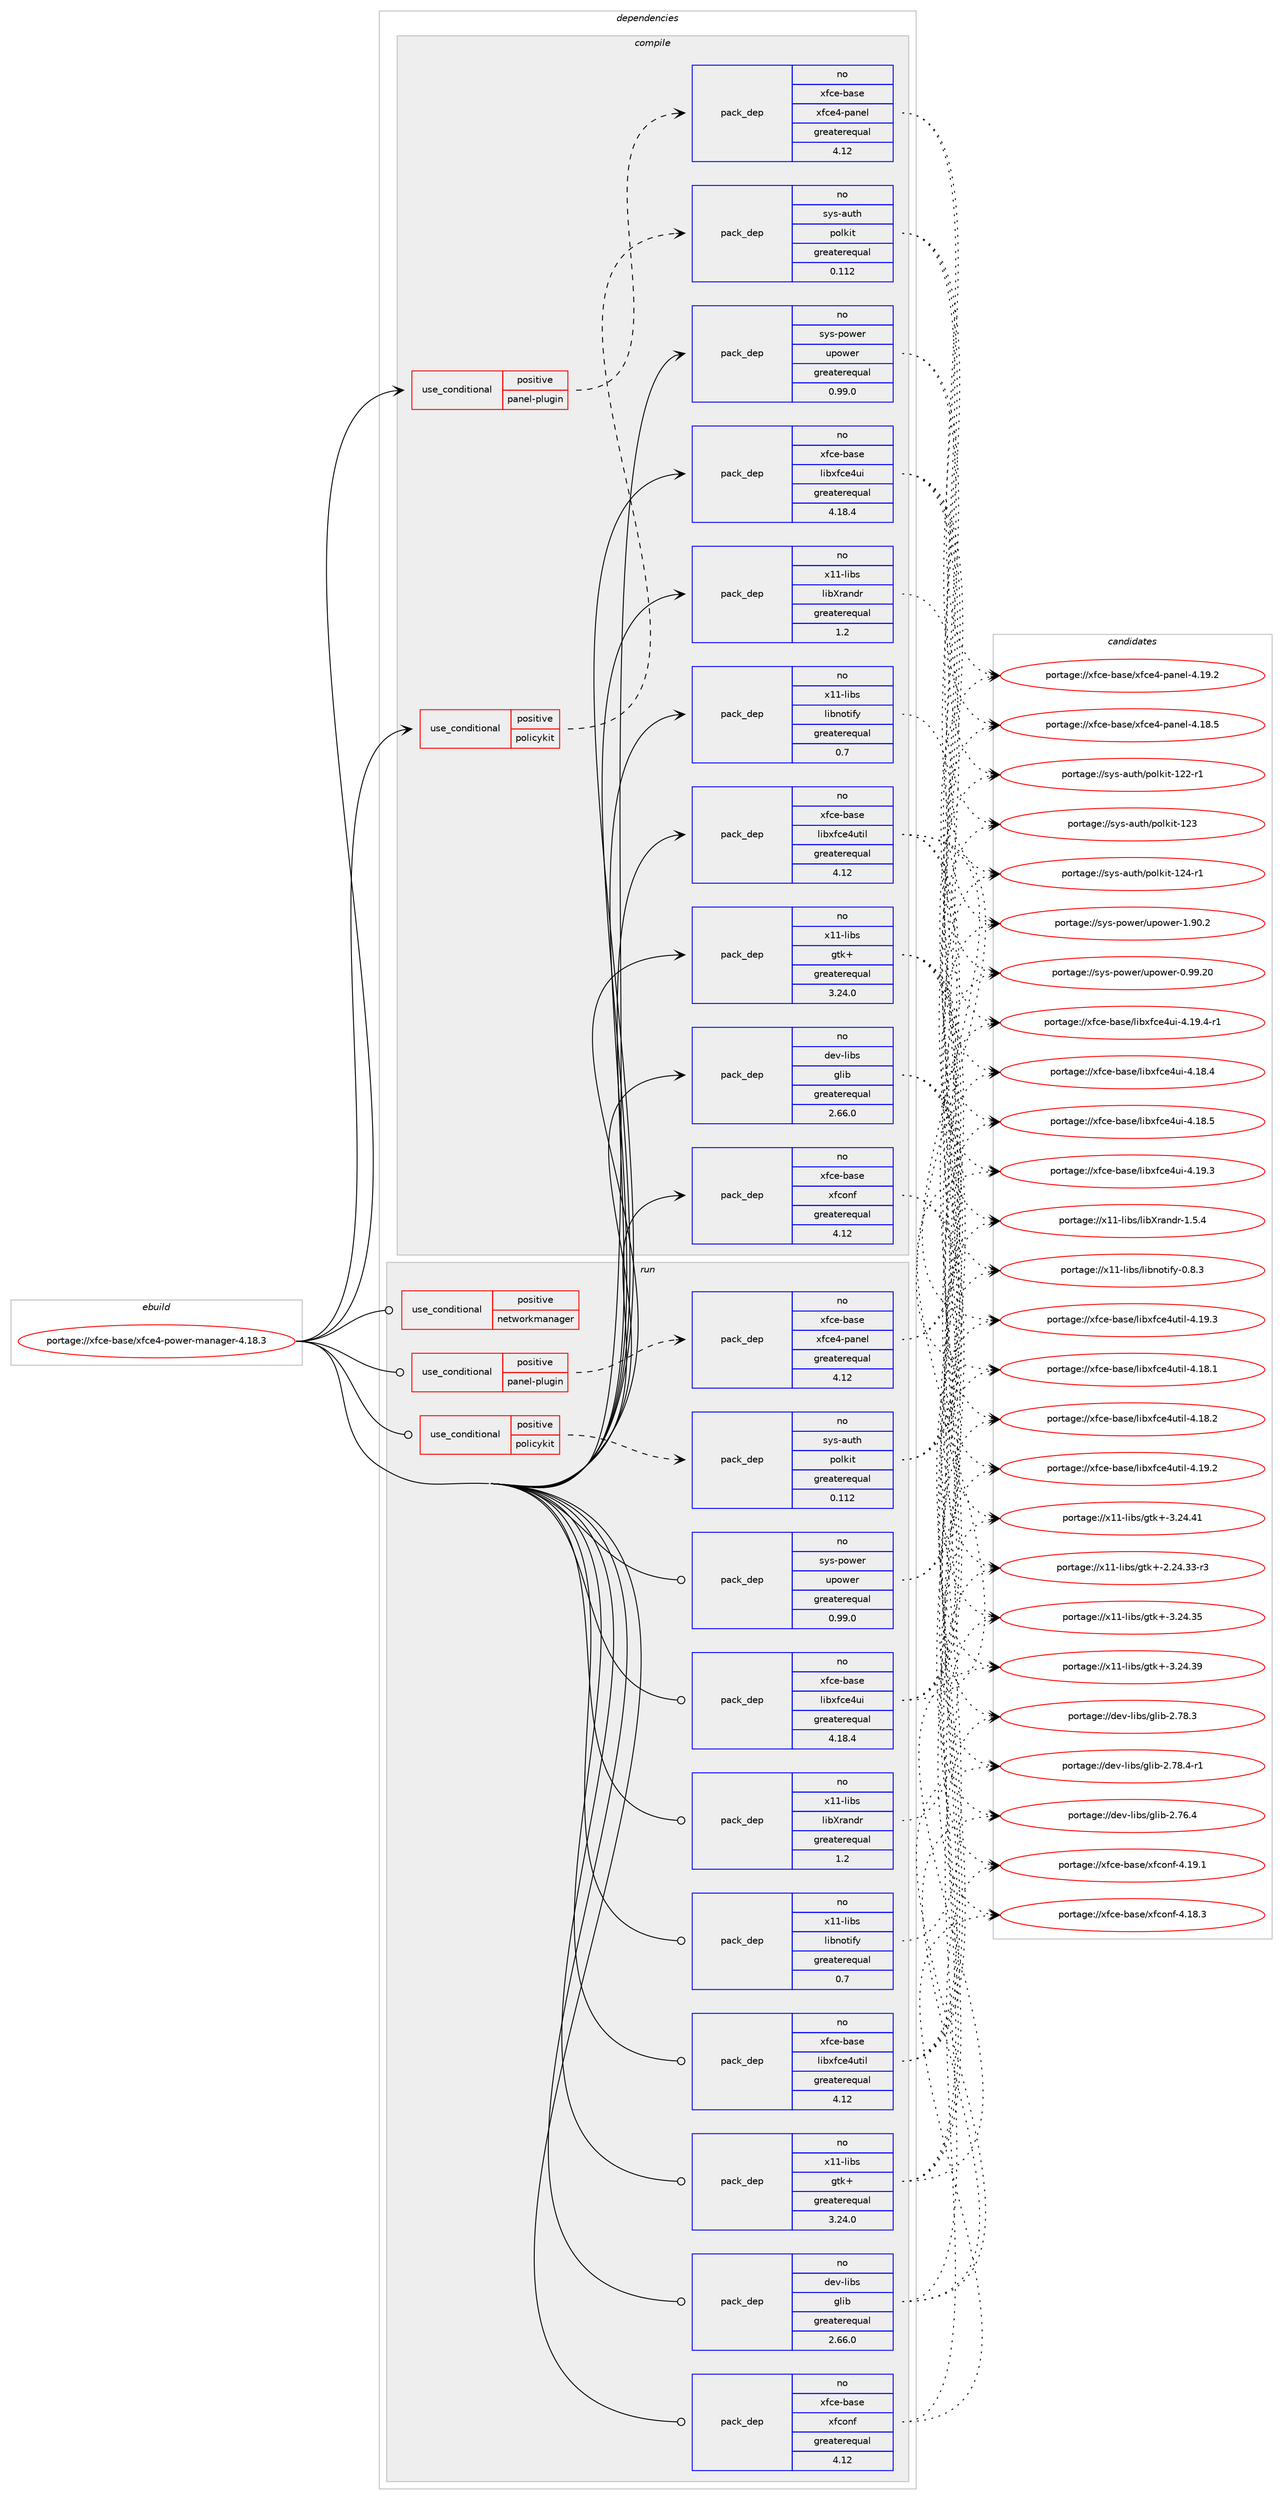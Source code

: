 digraph prolog {

# *************
# Graph options
# *************

newrank=true;
concentrate=true;
compound=true;
graph [rankdir=LR,fontname=Helvetica,fontsize=10,ranksep=1.5];#, ranksep=2.5, nodesep=0.2];
edge  [arrowhead=vee];
node  [fontname=Helvetica,fontsize=10];

# **********
# The ebuild
# **********

subgraph cluster_leftcol {
color=gray;
rank=same;
label=<<i>ebuild</i>>;
id [label="portage://xfce-base/xfce4-power-manager-4.18.3", color=red, width=4, href="../xfce-base/xfce4-power-manager-4.18.3.svg"];
}

# ****************
# The dependencies
# ****************

subgraph cluster_midcol {
color=gray;
label=<<i>dependencies</i>>;
subgraph cluster_compile {
fillcolor="#eeeeee";
style=filled;
label=<<i>compile</i>>;
subgraph cond17311 {
dependency26661 [label=<<TABLE BORDER="0" CELLBORDER="1" CELLSPACING="0" CELLPADDING="4"><TR><TD ROWSPAN="3" CELLPADDING="10">use_conditional</TD></TR><TR><TD>positive</TD></TR><TR><TD>panel-plugin</TD></TR></TABLE>>, shape=none, color=red];
subgraph pack9030 {
dependency26662 [label=<<TABLE BORDER="0" CELLBORDER="1" CELLSPACING="0" CELLPADDING="4" WIDTH="220"><TR><TD ROWSPAN="6" CELLPADDING="30">pack_dep</TD></TR><TR><TD WIDTH="110">no</TD></TR><TR><TD>xfce-base</TD></TR><TR><TD>xfce4-panel</TD></TR><TR><TD>greaterequal</TD></TR><TR><TD>4.12</TD></TR></TABLE>>, shape=none, color=blue];
}
dependency26661:e -> dependency26662:w [weight=20,style="dashed",arrowhead="vee"];
}
id:e -> dependency26661:w [weight=20,style="solid",arrowhead="vee"];
subgraph cond17312 {
dependency26663 [label=<<TABLE BORDER="0" CELLBORDER="1" CELLSPACING="0" CELLPADDING="4"><TR><TD ROWSPAN="3" CELLPADDING="10">use_conditional</TD></TR><TR><TD>positive</TD></TR><TR><TD>policykit</TD></TR></TABLE>>, shape=none, color=red];
subgraph pack9031 {
dependency26664 [label=<<TABLE BORDER="0" CELLBORDER="1" CELLSPACING="0" CELLPADDING="4" WIDTH="220"><TR><TD ROWSPAN="6" CELLPADDING="30">pack_dep</TD></TR><TR><TD WIDTH="110">no</TD></TR><TR><TD>sys-auth</TD></TR><TR><TD>polkit</TD></TR><TR><TD>greaterequal</TD></TR><TR><TD>0.112</TD></TR></TABLE>>, shape=none, color=blue];
}
dependency26663:e -> dependency26664:w [weight=20,style="dashed",arrowhead="vee"];
}
id:e -> dependency26663:w [weight=20,style="solid",arrowhead="vee"];
subgraph pack9032 {
dependency26665 [label=<<TABLE BORDER="0" CELLBORDER="1" CELLSPACING="0" CELLPADDING="4" WIDTH="220"><TR><TD ROWSPAN="6" CELLPADDING="30">pack_dep</TD></TR><TR><TD WIDTH="110">no</TD></TR><TR><TD>dev-libs</TD></TR><TR><TD>glib</TD></TR><TR><TD>greaterequal</TD></TR><TR><TD>2.66.0</TD></TR></TABLE>>, shape=none, color=blue];
}
id:e -> dependency26665:w [weight=20,style="solid",arrowhead="vee"];
subgraph pack9033 {
dependency26666 [label=<<TABLE BORDER="0" CELLBORDER="1" CELLSPACING="0" CELLPADDING="4" WIDTH="220"><TR><TD ROWSPAN="6" CELLPADDING="30">pack_dep</TD></TR><TR><TD WIDTH="110">no</TD></TR><TR><TD>sys-power</TD></TR><TR><TD>upower</TD></TR><TR><TD>greaterequal</TD></TR><TR><TD>0.99.0</TD></TR></TABLE>>, shape=none, color=blue];
}
id:e -> dependency26666:w [weight=20,style="solid",arrowhead="vee"];
# *** BEGIN UNKNOWN DEPENDENCY TYPE (TODO) ***
# id -> package_dependency(portage://xfce-base/xfce4-power-manager-4.18.3,install,no,x11-base,xorg-proto,none,[,,],[],[])
# *** END UNKNOWN DEPENDENCY TYPE (TODO) ***

subgraph pack9034 {
dependency26667 [label=<<TABLE BORDER="0" CELLBORDER="1" CELLSPACING="0" CELLPADDING="4" WIDTH="220"><TR><TD ROWSPAN="6" CELLPADDING="30">pack_dep</TD></TR><TR><TD WIDTH="110">no</TD></TR><TR><TD>x11-libs</TD></TR><TR><TD>gtk+</TD></TR><TR><TD>greaterequal</TD></TR><TR><TD>3.24.0</TD></TR></TABLE>>, shape=none, color=blue];
}
id:e -> dependency26667:w [weight=20,style="solid",arrowhead="vee"];
# *** BEGIN UNKNOWN DEPENDENCY TYPE (TODO) ***
# id -> package_dependency(portage://xfce-base/xfce4-power-manager-4.18.3,install,no,x11-libs,libX11,none,[,,],[],[])
# *** END UNKNOWN DEPENDENCY TYPE (TODO) ***

# *** BEGIN UNKNOWN DEPENDENCY TYPE (TODO) ***
# id -> package_dependency(portage://xfce-base/xfce4-power-manager-4.18.3,install,no,x11-libs,libXext,none,[,,],[],[])
# *** END UNKNOWN DEPENDENCY TYPE (TODO) ***

subgraph pack9035 {
dependency26668 [label=<<TABLE BORDER="0" CELLBORDER="1" CELLSPACING="0" CELLPADDING="4" WIDTH="220"><TR><TD ROWSPAN="6" CELLPADDING="30">pack_dep</TD></TR><TR><TD WIDTH="110">no</TD></TR><TR><TD>x11-libs</TD></TR><TR><TD>libXrandr</TD></TR><TR><TD>greaterequal</TD></TR><TR><TD>1.2</TD></TR></TABLE>>, shape=none, color=blue];
}
id:e -> dependency26668:w [weight=20,style="solid",arrowhead="vee"];
# *** BEGIN UNKNOWN DEPENDENCY TYPE (TODO) ***
# id -> package_dependency(portage://xfce-base/xfce4-power-manager-4.18.3,install,no,x11-libs,libXtst,none,[,,],[],[])
# *** END UNKNOWN DEPENDENCY TYPE (TODO) ***

subgraph pack9036 {
dependency26669 [label=<<TABLE BORDER="0" CELLBORDER="1" CELLSPACING="0" CELLPADDING="4" WIDTH="220"><TR><TD ROWSPAN="6" CELLPADDING="30">pack_dep</TD></TR><TR><TD WIDTH="110">no</TD></TR><TR><TD>x11-libs</TD></TR><TR><TD>libnotify</TD></TR><TR><TD>greaterequal</TD></TR><TR><TD>0.7</TD></TR></TABLE>>, shape=none, color=blue];
}
id:e -> dependency26669:w [weight=20,style="solid",arrowhead="vee"];
subgraph pack9037 {
dependency26670 [label=<<TABLE BORDER="0" CELLBORDER="1" CELLSPACING="0" CELLPADDING="4" WIDTH="220"><TR><TD ROWSPAN="6" CELLPADDING="30">pack_dep</TD></TR><TR><TD WIDTH="110">no</TD></TR><TR><TD>xfce-base</TD></TR><TR><TD>libxfce4ui</TD></TR><TR><TD>greaterequal</TD></TR><TR><TD>4.18.4</TD></TR></TABLE>>, shape=none, color=blue];
}
id:e -> dependency26670:w [weight=20,style="solid",arrowhead="vee"];
subgraph pack9038 {
dependency26671 [label=<<TABLE BORDER="0" CELLBORDER="1" CELLSPACING="0" CELLPADDING="4" WIDTH="220"><TR><TD ROWSPAN="6" CELLPADDING="30">pack_dep</TD></TR><TR><TD WIDTH="110">no</TD></TR><TR><TD>xfce-base</TD></TR><TR><TD>libxfce4util</TD></TR><TR><TD>greaterequal</TD></TR><TR><TD>4.12</TD></TR></TABLE>>, shape=none, color=blue];
}
id:e -> dependency26671:w [weight=20,style="solid",arrowhead="vee"];
subgraph pack9039 {
dependency26672 [label=<<TABLE BORDER="0" CELLBORDER="1" CELLSPACING="0" CELLPADDING="4" WIDTH="220"><TR><TD ROWSPAN="6" CELLPADDING="30">pack_dep</TD></TR><TR><TD WIDTH="110">no</TD></TR><TR><TD>xfce-base</TD></TR><TR><TD>xfconf</TD></TR><TR><TD>greaterequal</TD></TR><TR><TD>4.12</TD></TR></TABLE>>, shape=none, color=blue];
}
id:e -> dependency26672:w [weight=20,style="solid",arrowhead="vee"];
}
subgraph cluster_compileandrun {
fillcolor="#eeeeee";
style=filled;
label=<<i>compile and run</i>>;
}
subgraph cluster_run {
fillcolor="#eeeeee";
style=filled;
label=<<i>run</i>>;
subgraph cond17313 {
dependency26673 [label=<<TABLE BORDER="0" CELLBORDER="1" CELLSPACING="0" CELLPADDING="4"><TR><TD ROWSPAN="3" CELLPADDING="10">use_conditional</TD></TR><TR><TD>positive</TD></TR><TR><TD>networkmanager</TD></TR></TABLE>>, shape=none, color=red];
# *** BEGIN UNKNOWN DEPENDENCY TYPE (TODO) ***
# dependency26673 -> package_dependency(portage://xfce-base/xfce4-power-manager-4.18.3,run,no,net-misc,networkmanager,none,[,,],[],[])
# *** END UNKNOWN DEPENDENCY TYPE (TODO) ***

}
id:e -> dependency26673:w [weight=20,style="solid",arrowhead="odot"];
subgraph cond17314 {
dependency26674 [label=<<TABLE BORDER="0" CELLBORDER="1" CELLSPACING="0" CELLPADDING="4"><TR><TD ROWSPAN="3" CELLPADDING="10">use_conditional</TD></TR><TR><TD>positive</TD></TR><TR><TD>panel-plugin</TD></TR></TABLE>>, shape=none, color=red];
subgraph pack9040 {
dependency26675 [label=<<TABLE BORDER="0" CELLBORDER="1" CELLSPACING="0" CELLPADDING="4" WIDTH="220"><TR><TD ROWSPAN="6" CELLPADDING="30">pack_dep</TD></TR><TR><TD WIDTH="110">no</TD></TR><TR><TD>xfce-base</TD></TR><TR><TD>xfce4-panel</TD></TR><TR><TD>greaterequal</TD></TR><TR><TD>4.12</TD></TR></TABLE>>, shape=none, color=blue];
}
dependency26674:e -> dependency26675:w [weight=20,style="dashed",arrowhead="vee"];
}
id:e -> dependency26674:w [weight=20,style="solid",arrowhead="odot"];
subgraph cond17315 {
dependency26676 [label=<<TABLE BORDER="0" CELLBORDER="1" CELLSPACING="0" CELLPADDING="4"><TR><TD ROWSPAN="3" CELLPADDING="10">use_conditional</TD></TR><TR><TD>positive</TD></TR><TR><TD>policykit</TD></TR></TABLE>>, shape=none, color=red];
subgraph pack9041 {
dependency26677 [label=<<TABLE BORDER="0" CELLBORDER="1" CELLSPACING="0" CELLPADDING="4" WIDTH="220"><TR><TD ROWSPAN="6" CELLPADDING="30">pack_dep</TD></TR><TR><TD WIDTH="110">no</TD></TR><TR><TD>sys-auth</TD></TR><TR><TD>polkit</TD></TR><TR><TD>greaterequal</TD></TR><TR><TD>0.112</TD></TR></TABLE>>, shape=none, color=blue];
}
dependency26676:e -> dependency26677:w [weight=20,style="dashed",arrowhead="vee"];
}
id:e -> dependency26676:w [weight=20,style="solid",arrowhead="odot"];
subgraph pack9042 {
dependency26678 [label=<<TABLE BORDER="0" CELLBORDER="1" CELLSPACING="0" CELLPADDING="4" WIDTH="220"><TR><TD ROWSPAN="6" CELLPADDING="30">pack_dep</TD></TR><TR><TD WIDTH="110">no</TD></TR><TR><TD>dev-libs</TD></TR><TR><TD>glib</TD></TR><TR><TD>greaterequal</TD></TR><TR><TD>2.66.0</TD></TR></TABLE>>, shape=none, color=blue];
}
id:e -> dependency26678:w [weight=20,style="solid",arrowhead="odot"];
subgraph pack9043 {
dependency26679 [label=<<TABLE BORDER="0" CELLBORDER="1" CELLSPACING="0" CELLPADDING="4" WIDTH="220"><TR><TD ROWSPAN="6" CELLPADDING="30">pack_dep</TD></TR><TR><TD WIDTH="110">no</TD></TR><TR><TD>sys-power</TD></TR><TR><TD>upower</TD></TR><TR><TD>greaterequal</TD></TR><TR><TD>0.99.0</TD></TR></TABLE>>, shape=none, color=blue];
}
id:e -> dependency26679:w [weight=20,style="solid",arrowhead="odot"];
subgraph pack9044 {
dependency26680 [label=<<TABLE BORDER="0" CELLBORDER="1" CELLSPACING="0" CELLPADDING="4" WIDTH="220"><TR><TD ROWSPAN="6" CELLPADDING="30">pack_dep</TD></TR><TR><TD WIDTH="110">no</TD></TR><TR><TD>x11-libs</TD></TR><TR><TD>gtk+</TD></TR><TR><TD>greaterequal</TD></TR><TR><TD>3.24.0</TD></TR></TABLE>>, shape=none, color=blue];
}
id:e -> dependency26680:w [weight=20,style="solid",arrowhead="odot"];
# *** BEGIN UNKNOWN DEPENDENCY TYPE (TODO) ***
# id -> package_dependency(portage://xfce-base/xfce4-power-manager-4.18.3,run,no,x11-libs,libX11,none,[,,],[],[])
# *** END UNKNOWN DEPENDENCY TYPE (TODO) ***

# *** BEGIN UNKNOWN DEPENDENCY TYPE (TODO) ***
# id -> package_dependency(portage://xfce-base/xfce4-power-manager-4.18.3,run,no,x11-libs,libXext,none,[,,],[],[])
# *** END UNKNOWN DEPENDENCY TYPE (TODO) ***

subgraph pack9045 {
dependency26681 [label=<<TABLE BORDER="0" CELLBORDER="1" CELLSPACING="0" CELLPADDING="4" WIDTH="220"><TR><TD ROWSPAN="6" CELLPADDING="30">pack_dep</TD></TR><TR><TD WIDTH="110">no</TD></TR><TR><TD>x11-libs</TD></TR><TR><TD>libXrandr</TD></TR><TR><TD>greaterequal</TD></TR><TR><TD>1.2</TD></TR></TABLE>>, shape=none, color=blue];
}
id:e -> dependency26681:w [weight=20,style="solid",arrowhead="odot"];
# *** BEGIN UNKNOWN DEPENDENCY TYPE (TODO) ***
# id -> package_dependency(portage://xfce-base/xfce4-power-manager-4.18.3,run,no,x11-libs,libXtst,none,[,,],[],[])
# *** END UNKNOWN DEPENDENCY TYPE (TODO) ***

subgraph pack9046 {
dependency26682 [label=<<TABLE BORDER="0" CELLBORDER="1" CELLSPACING="0" CELLPADDING="4" WIDTH="220"><TR><TD ROWSPAN="6" CELLPADDING="30">pack_dep</TD></TR><TR><TD WIDTH="110">no</TD></TR><TR><TD>x11-libs</TD></TR><TR><TD>libnotify</TD></TR><TR><TD>greaterequal</TD></TR><TR><TD>0.7</TD></TR></TABLE>>, shape=none, color=blue];
}
id:e -> dependency26682:w [weight=20,style="solid",arrowhead="odot"];
subgraph pack9047 {
dependency26683 [label=<<TABLE BORDER="0" CELLBORDER="1" CELLSPACING="0" CELLPADDING="4" WIDTH="220"><TR><TD ROWSPAN="6" CELLPADDING="30">pack_dep</TD></TR><TR><TD WIDTH="110">no</TD></TR><TR><TD>xfce-base</TD></TR><TR><TD>libxfce4ui</TD></TR><TR><TD>greaterequal</TD></TR><TR><TD>4.18.4</TD></TR></TABLE>>, shape=none, color=blue];
}
id:e -> dependency26683:w [weight=20,style="solid",arrowhead="odot"];
subgraph pack9048 {
dependency26684 [label=<<TABLE BORDER="0" CELLBORDER="1" CELLSPACING="0" CELLPADDING="4" WIDTH="220"><TR><TD ROWSPAN="6" CELLPADDING="30">pack_dep</TD></TR><TR><TD WIDTH="110">no</TD></TR><TR><TD>xfce-base</TD></TR><TR><TD>libxfce4util</TD></TR><TR><TD>greaterequal</TD></TR><TR><TD>4.12</TD></TR></TABLE>>, shape=none, color=blue];
}
id:e -> dependency26684:w [weight=20,style="solid",arrowhead="odot"];
subgraph pack9049 {
dependency26685 [label=<<TABLE BORDER="0" CELLBORDER="1" CELLSPACING="0" CELLPADDING="4" WIDTH="220"><TR><TD ROWSPAN="6" CELLPADDING="30">pack_dep</TD></TR><TR><TD WIDTH="110">no</TD></TR><TR><TD>xfce-base</TD></TR><TR><TD>xfconf</TD></TR><TR><TD>greaterequal</TD></TR><TR><TD>4.12</TD></TR></TABLE>>, shape=none, color=blue];
}
id:e -> dependency26685:w [weight=20,style="solid",arrowhead="odot"];
}
}

# **************
# The candidates
# **************

subgraph cluster_choices {
rank=same;
color=gray;
label=<<i>candidates</i>>;

subgraph choice9030 {
color=black;
nodesep=1;
choice12010299101459897115101471201029910152451129711010110845524649564653 [label="portage://xfce-base/xfce4-panel-4.18.5", color=red, width=4,href="../xfce-base/xfce4-panel-4.18.5.svg"];
choice12010299101459897115101471201029910152451129711010110845524649574650 [label="portage://xfce-base/xfce4-panel-4.19.2", color=red, width=4,href="../xfce-base/xfce4-panel-4.19.2.svg"];
dependency26662:e -> choice12010299101459897115101471201029910152451129711010110845524649564653:w [style=dotted,weight="100"];
dependency26662:e -> choice12010299101459897115101471201029910152451129711010110845524649574650:w [style=dotted,weight="100"];
}
subgraph choice9031 {
color=black;
nodesep=1;
choice115121115459711711610447112111108107105116454950504511449 [label="portage://sys-auth/polkit-122-r1", color=red, width=4,href="../sys-auth/polkit-122-r1.svg"];
choice11512111545971171161044711211110810710511645495051 [label="portage://sys-auth/polkit-123", color=red, width=4,href="../sys-auth/polkit-123.svg"];
choice115121115459711711610447112111108107105116454950524511449 [label="portage://sys-auth/polkit-124-r1", color=red, width=4,href="../sys-auth/polkit-124-r1.svg"];
dependency26664:e -> choice115121115459711711610447112111108107105116454950504511449:w [style=dotted,weight="100"];
dependency26664:e -> choice11512111545971171161044711211110810710511645495051:w [style=dotted,weight="100"];
dependency26664:e -> choice115121115459711711610447112111108107105116454950524511449:w [style=dotted,weight="100"];
}
subgraph choice9032 {
color=black;
nodesep=1;
choice1001011184510810598115471031081059845504655544652 [label="portage://dev-libs/glib-2.76.4", color=red, width=4,href="../dev-libs/glib-2.76.4.svg"];
choice1001011184510810598115471031081059845504655564651 [label="portage://dev-libs/glib-2.78.3", color=red, width=4,href="../dev-libs/glib-2.78.3.svg"];
choice10010111845108105981154710310810598455046555646524511449 [label="portage://dev-libs/glib-2.78.4-r1", color=red, width=4,href="../dev-libs/glib-2.78.4-r1.svg"];
dependency26665:e -> choice1001011184510810598115471031081059845504655544652:w [style=dotted,weight="100"];
dependency26665:e -> choice1001011184510810598115471031081059845504655564651:w [style=dotted,weight="100"];
dependency26665:e -> choice10010111845108105981154710310810598455046555646524511449:w [style=dotted,weight="100"];
}
subgraph choice9033 {
color=black;
nodesep=1;
choice11512111545112111119101114471171121111191011144548465757465048 [label="portage://sys-power/upower-0.99.20", color=red, width=4,href="../sys-power/upower-0.99.20.svg"];
choice115121115451121111191011144711711211111910111445494657484650 [label="portage://sys-power/upower-1.90.2", color=red, width=4,href="../sys-power/upower-1.90.2.svg"];
dependency26666:e -> choice11512111545112111119101114471171121111191011144548465757465048:w [style=dotted,weight="100"];
dependency26666:e -> choice115121115451121111191011144711711211111910111445494657484650:w [style=dotted,weight="100"];
}
subgraph choice9034 {
color=black;
nodesep=1;
choice12049494510810598115471031161074345504650524651514511451 [label="portage://x11-libs/gtk+-2.24.33-r3", color=red, width=4,href="../x11-libs/gtk+-2.24.33-r3.svg"];
choice1204949451081059811547103116107434551465052465153 [label="portage://x11-libs/gtk+-3.24.35", color=red, width=4,href="../x11-libs/gtk+-3.24.35.svg"];
choice1204949451081059811547103116107434551465052465157 [label="portage://x11-libs/gtk+-3.24.39", color=red, width=4,href="../x11-libs/gtk+-3.24.39.svg"];
choice1204949451081059811547103116107434551465052465249 [label="portage://x11-libs/gtk+-3.24.41", color=red, width=4,href="../x11-libs/gtk+-3.24.41.svg"];
dependency26667:e -> choice12049494510810598115471031161074345504650524651514511451:w [style=dotted,weight="100"];
dependency26667:e -> choice1204949451081059811547103116107434551465052465153:w [style=dotted,weight="100"];
dependency26667:e -> choice1204949451081059811547103116107434551465052465157:w [style=dotted,weight="100"];
dependency26667:e -> choice1204949451081059811547103116107434551465052465249:w [style=dotted,weight="100"];
}
subgraph choice9035 {
color=black;
nodesep=1;
choice1204949451081059811547108105988811497110100114454946534652 [label="portage://x11-libs/libXrandr-1.5.4", color=red, width=4,href="../x11-libs/libXrandr-1.5.4.svg"];
dependency26668:e -> choice1204949451081059811547108105988811497110100114454946534652:w [style=dotted,weight="100"];
}
subgraph choice9036 {
color=black;
nodesep=1;
choice120494945108105981154710810598110111116105102121454846564651 [label="portage://x11-libs/libnotify-0.8.3", color=red, width=4,href="../x11-libs/libnotify-0.8.3.svg"];
dependency26669:e -> choice120494945108105981154710810598110111116105102121454846564651:w [style=dotted,weight="100"];
}
subgraph choice9037 {
color=black;
nodesep=1;
choice120102991014598971151014710810598120102991015211710545524649564652 [label="portage://xfce-base/libxfce4ui-4.18.4", color=red, width=4,href="../xfce-base/libxfce4ui-4.18.4.svg"];
choice120102991014598971151014710810598120102991015211710545524649564653 [label="portage://xfce-base/libxfce4ui-4.18.5", color=red, width=4,href="../xfce-base/libxfce4ui-4.18.5.svg"];
choice120102991014598971151014710810598120102991015211710545524649574651 [label="portage://xfce-base/libxfce4ui-4.19.3", color=red, width=4,href="../xfce-base/libxfce4ui-4.19.3.svg"];
choice1201029910145989711510147108105981201029910152117105455246495746524511449 [label="portage://xfce-base/libxfce4ui-4.19.4-r1", color=red, width=4,href="../xfce-base/libxfce4ui-4.19.4-r1.svg"];
dependency26670:e -> choice120102991014598971151014710810598120102991015211710545524649564652:w [style=dotted,weight="100"];
dependency26670:e -> choice120102991014598971151014710810598120102991015211710545524649564653:w [style=dotted,weight="100"];
dependency26670:e -> choice120102991014598971151014710810598120102991015211710545524649574651:w [style=dotted,weight="100"];
dependency26670:e -> choice1201029910145989711510147108105981201029910152117105455246495746524511449:w [style=dotted,weight="100"];
}
subgraph choice9038 {
color=black;
nodesep=1;
choice120102991014598971151014710810598120102991015211711610510845524649564649 [label="portage://xfce-base/libxfce4util-4.18.1", color=red, width=4,href="../xfce-base/libxfce4util-4.18.1.svg"];
choice120102991014598971151014710810598120102991015211711610510845524649564650 [label="portage://xfce-base/libxfce4util-4.18.2", color=red, width=4,href="../xfce-base/libxfce4util-4.18.2.svg"];
choice120102991014598971151014710810598120102991015211711610510845524649574650 [label="portage://xfce-base/libxfce4util-4.19.2", color=red, width=4,href="../xfce-base/libxfce4util-4.19.2.svg"];
choice120102991014598971151014710810598120102991015211711610510845524649574651 [label="portage://xfce-base/libxfce4util-4.19.3", color=red, width=4,href="../xfce-base/libxfce4util-4.19.3.svg"];
dependency26671:e -> choice120102991014598971151014710810598120102991015211711610510845524649564649:w [style=dotted,weight="100"];
dependency26671:e -> choice120102991014598971151014710810598120102991015211711610510845524649564650:w [style=dotted,weight="100"];
dependency26671:e -> choice120102991014598971151014710810598120102991015211711610510845524649574650:w [style=dotted,weight="100"];
dependency26671:e -> choice120102991014598971151014710810598120102991015211711610510845524649574651:w [style=dotted,weight="100"];
}
subgraph choice9039 {
color=black;
nodesep=1;
choice12010299101459897115101471201029911111010245524649564651 [label="portage://xfce-base/xfconf-4.18.3", color=red, width=4,href="../xfce-base/xfconf-4.18.3.svg"];
choice12010299101459897115101471201029911111010245524649574649 [label="portage://xfce-base/xfconf-4.19.1", color=red, width=4,href="../xfce-base/xfconf-4.19.1.svg"];
dependency26672:e -> choice12010299101459897115101471201029911111010245524649564651:w [style=dotted,weight="100"];
dependency26672:e -> choice12010299101459897115101471201029911111010245524649574649:w [style=dotted,weight="100"];
}
subgraph choice9040 {
color=black;
nodesep=1;
choice12010299101459897115101471201029910152451129711010110845524649564653 [label="portage://xfce-base/xfce4-panel-4.18.5", color=red, width=4,href="../xfce-base/xfce4-panel-4.18.5.svg"];
choice12010299101459897115101471201029910152451129711010110845524649574650 [label="portage://xfce-base/xfce4-panel-4.19.2", color=red, width=4,href="../xfce-base/xfce4-panel-4.19.2.svg"];
dependency26675:e -> choice12010299101459897115101471201029910152451129711010110845524649564653:w [style=dotted,weight="100"];
dependency26675:e -> choice12010299101459897115101471201029910152451129711010110845524649574650:w [style=dotted,weight="100"];
}
subgraph choice9041 {
color=black;
nodesep=1;
choice115121115459711711610447112111108107105116454950504511449 [label="portage://sys-auth/polkit-122-r1", color=red, width=4,href="../sys-auth/polkit-122-r1.svg"];
choice11512111545971171161044711211110810710511645495051 [label="portage://sys-auth/polkit-123", color=red, width=4,href="../sys-auth/polkit-123.svg"];
choice115121115459711711610447112111108107105116454950524511449 [label="portage://sys-auth/polkit-124-r1", color=red, width=4,href="../sys-auth/polkit-124-r1.svg"];
dependency26677:e -> choice115121115459711711610447112111108107105116454950504511449:w [style=dotted,weight="100"];
dependency26677:e -> choice11512111545971171161044711211110810710511645495051:w [style=dotted,weight="100"];
dependency26677:e -> choice115121115459711711610447112111108107105116454950524511449:w [style=dotted,weight="100"];
}
subgraph choice9042 {
color=black;
nodesep=1;
choice1001011184510810598115471031081059845504655544652 [label="portage://dev-libs/glib-2.76.4", color=red, width=4,href="../dev-libs/glib-2.76.4.svg"];
choice1001011184510810598115471031081059845504655564651 [label="portage://dev-libs/glib-2.78.3", color=red, width=4,href="../dev-libs/glib-2.78.3.svg"];
choice10010111845108105981154710310810598455046555646524511449 [label="portage://dev-libs/glib-2.78.4-r1", color=red, width=4,href="../dev-libs/glib-2.78.4-r1.svg"];
dependency26678:e -> choice1001011184510810598115471031081059845504655544652:w [style=dotted,weight="100"];
dependency26678:e -> choice1001011184510810598115471031081059845504655564651:w [style=dotted,weight="100"];
dependency26678:e -> choice10010111845108105981154710310810598455046555646524511449:w [style=dotted,weight="100"];
}
subgraph choice9043 {
color=black;
nodesep=1;
choice11512111545112111119101114471171121111191011144548465757465048 [label="portage://sys-power/upower-0.99.20", color=red, width=4,href="../sys-power/upower-0.99.20.svg"];
choice115121115451121111191011144711711211111910111445494657484650 [label="portage://sys-power/upower-1.90.2", color=red, width=4,href="../sys-power/upower-1.90.2.svg"];
dependency26679:e -> choice11512111545112111119101114471171121111191011144548465757465048:w [style=dotted,weight="100"];
dependency26679:e -> choice115121115451121111191011144711711211111910111445494657484650:w [style=dotted,weight="100"];
}
subgraph choice9044 {
color=black;
nodesep=1;
choice12049494510810598115471031161074345504650524651514511451 [label="portage://x11-libs/gtk+-2.24.33-r3", color=red, width=4,href="../x11-libs/gtk+-2.24.33-r3.svg"];
choice1204949451081059811547103116107434551465052465153 [label="portage://x11-libs/gtk+-3.24.35", color=red, width=4,href="../x11-libs/gtk+-3.24.35.svg"];
choice1204949451081059811547103116107434551465052465157 [label="portage://x11-libs/gtk+-3.24.39", color=red, width=4,href="../x11-libs/gtk+-3.24.39.svg"];
choice1204949451081059811547103116107434551465052465249 [label="portage://x11-libs/gtk+-3.24.41", color=red, width=4,href="../x11-libs/gtk+-3.24.41.svg"];
dependency26680:e -> choice12049494510810598115471031161074345504650524651514511451:w [style=dotted,weight="100"];
dependency26680:e -> choice1204949451081059811547103116107434551465052465153:w [style=dotted,weight="100"];
dependency26680:e -> choice1204949451081059811547103116107434551465052465157:w [style=dotted,weight="100"];
dependency26680:e -> choice1204949451081059811547103116107434551465052465249:w [style=dotted,weight="100"];
}
subgraph choice9045 {
color=black;
nodesep=1;
choice1204949451081059811547108105988811497110100114454946534652 [label="portage://x11-libs/libXrandr-1.5.4", color=red, width=4,href="../x11-libs/libXrandr-1.5.4.svg"];
dependency26681:e -> choice1204949451081059811547108105988811497110100114454946534652:w [style=dotted,weight="100"];
}
subgraph choice9046 {
color=black;
nodesep=1;
choice120494945108105981154710810598110111116105102121454846564651 [label="portage://x11-libs/libnotify-0.8.3", color=red, width=4,href="../x11-libs/libnotify-0.8.3.svg"];
dependency26682:e -> choice120494945108105981154710810598110111116105102121454846564651:w [style=dotted,weight="100"];
}
subgraph choice9047 {
color=black;
nodesep=1;
choice120102991014598971151014710810598120102991015211710545524649564652 [label="portage://xfce-base/libxfce4ui-4.18.4", color=red, width=4,href="../xfce-base/libxfce4ui-4.18.4.svg"];
choice120102991014598971151014710810598120102991015211710545524649564653 [label="portage://xfce-base/libxfce4ui-4.18.5", color=red, width=4,href="../xfce-base/libxfce4ui-4.18.5.svg"];
choice120102991014598971151014710810598120102991015211710545524649574651 [label="portage://xfce-base/libxfce4ui-4.19.3", color=red, width=4,href="../xfce-base/libxfce4ui-4.19.3.svg"];
choice1201029910145989711510147108105981201029910152117105455246495746524511449 [label="portage://xfce-base/libxfce4ui-4.19.4-r1", color=red, width=4,href="../xfce-base/libxfce4ui-4.19.4-r1.svg"];
dependency26683:e -> choice120102991014598971151014710810598120102991015211710545524649564652:w [style=dotted,weight="100"];
dependency26683:e -> choice120102991014598971151014710810598120102991015211710545524649564653:w [style=dotted,weight="100"];
dependency26683:e -> choice120102991014598971151014710810598120102991015211710545524649574651:w [style=dotted,weight="100"];
dependency26683:e -> choice1201029910145989711510147108105981201029910152117105455246495746524511449:w [style=dotted,weight="100"];
}
subgraph choice9048 {
color=black;
nodesep=1;
choice120102991014598971151014710810598120102991015211711610510845524649564649 [label="portage://xfce-base/libxfce4util-4.18.1", color=red, width=4,href="../xfce-base/libxfce4util-4.18.1.svg"];
choice120102991014598971151014710810598120102991015211711610510845524649564650 [label="portage://xfce-base/libxfce4util-4.18.2", color=red, width=4,href="../xfce-base/libxfce4util-4.18.2.svg"];
choice120102991014598971151014710810598120102991015211711610510845524649574650 [label="portage://xfce-base/libxfce4util-4.19.2", color=red, width=4,href="../xfce-base/libxfce4util-4.19.2.svg"];
choice120102991014598971151014710810598120102991015211711610510845524649574651 [label="portage://xfce-base/libxfce4util-4.19.3", color=red, width=4,href="../xfce-base/libxfce4util-4.19.3.svg"];
dependency26684:e -> choice120102991014598971151014710810598120102991015211711610510845524649564649:w [style=dotted,weight="100"];
dependency26684:e -> choice120102991014598971151014710810598120102991015211711610510845524649564650:w [style=dotted,weight="100"];
dependency26684:e -> choice120102991014598971151014710810598120102991015211711610510845524649574650:w [style=dotted,weight="100"];
dependency26684:e -> choice120102991014598971151014710810598120102991015211711610510845524649574651:w [style=dotted,weight="100"];
}
subgraph choice9049 {
color=black;
nodesep=1;
choice12010299101459897115101471201029911111010245524649564651 [label="portage://xfce-base/xfconf-4.18.3", color=red, width=4,href="../xfce-base/xfconf-4.18.3.svg"];
choice12010299101459897115101471201029911111010245524649574649 [label="portage://xfce-base/xfconf-4.19.1", color=red, width=4,href="../xfce-base/xfconf-4.19.1.svg"];
dependency26685:e -> choice12010299101459897115101471201029911111010245524649564651:w [style=dotted,weight="100"];
dependency26685:e -> choice12010299101459897115101471201029911111010245524649574649:w [style=dotted,weight="100"];
}
}

}
